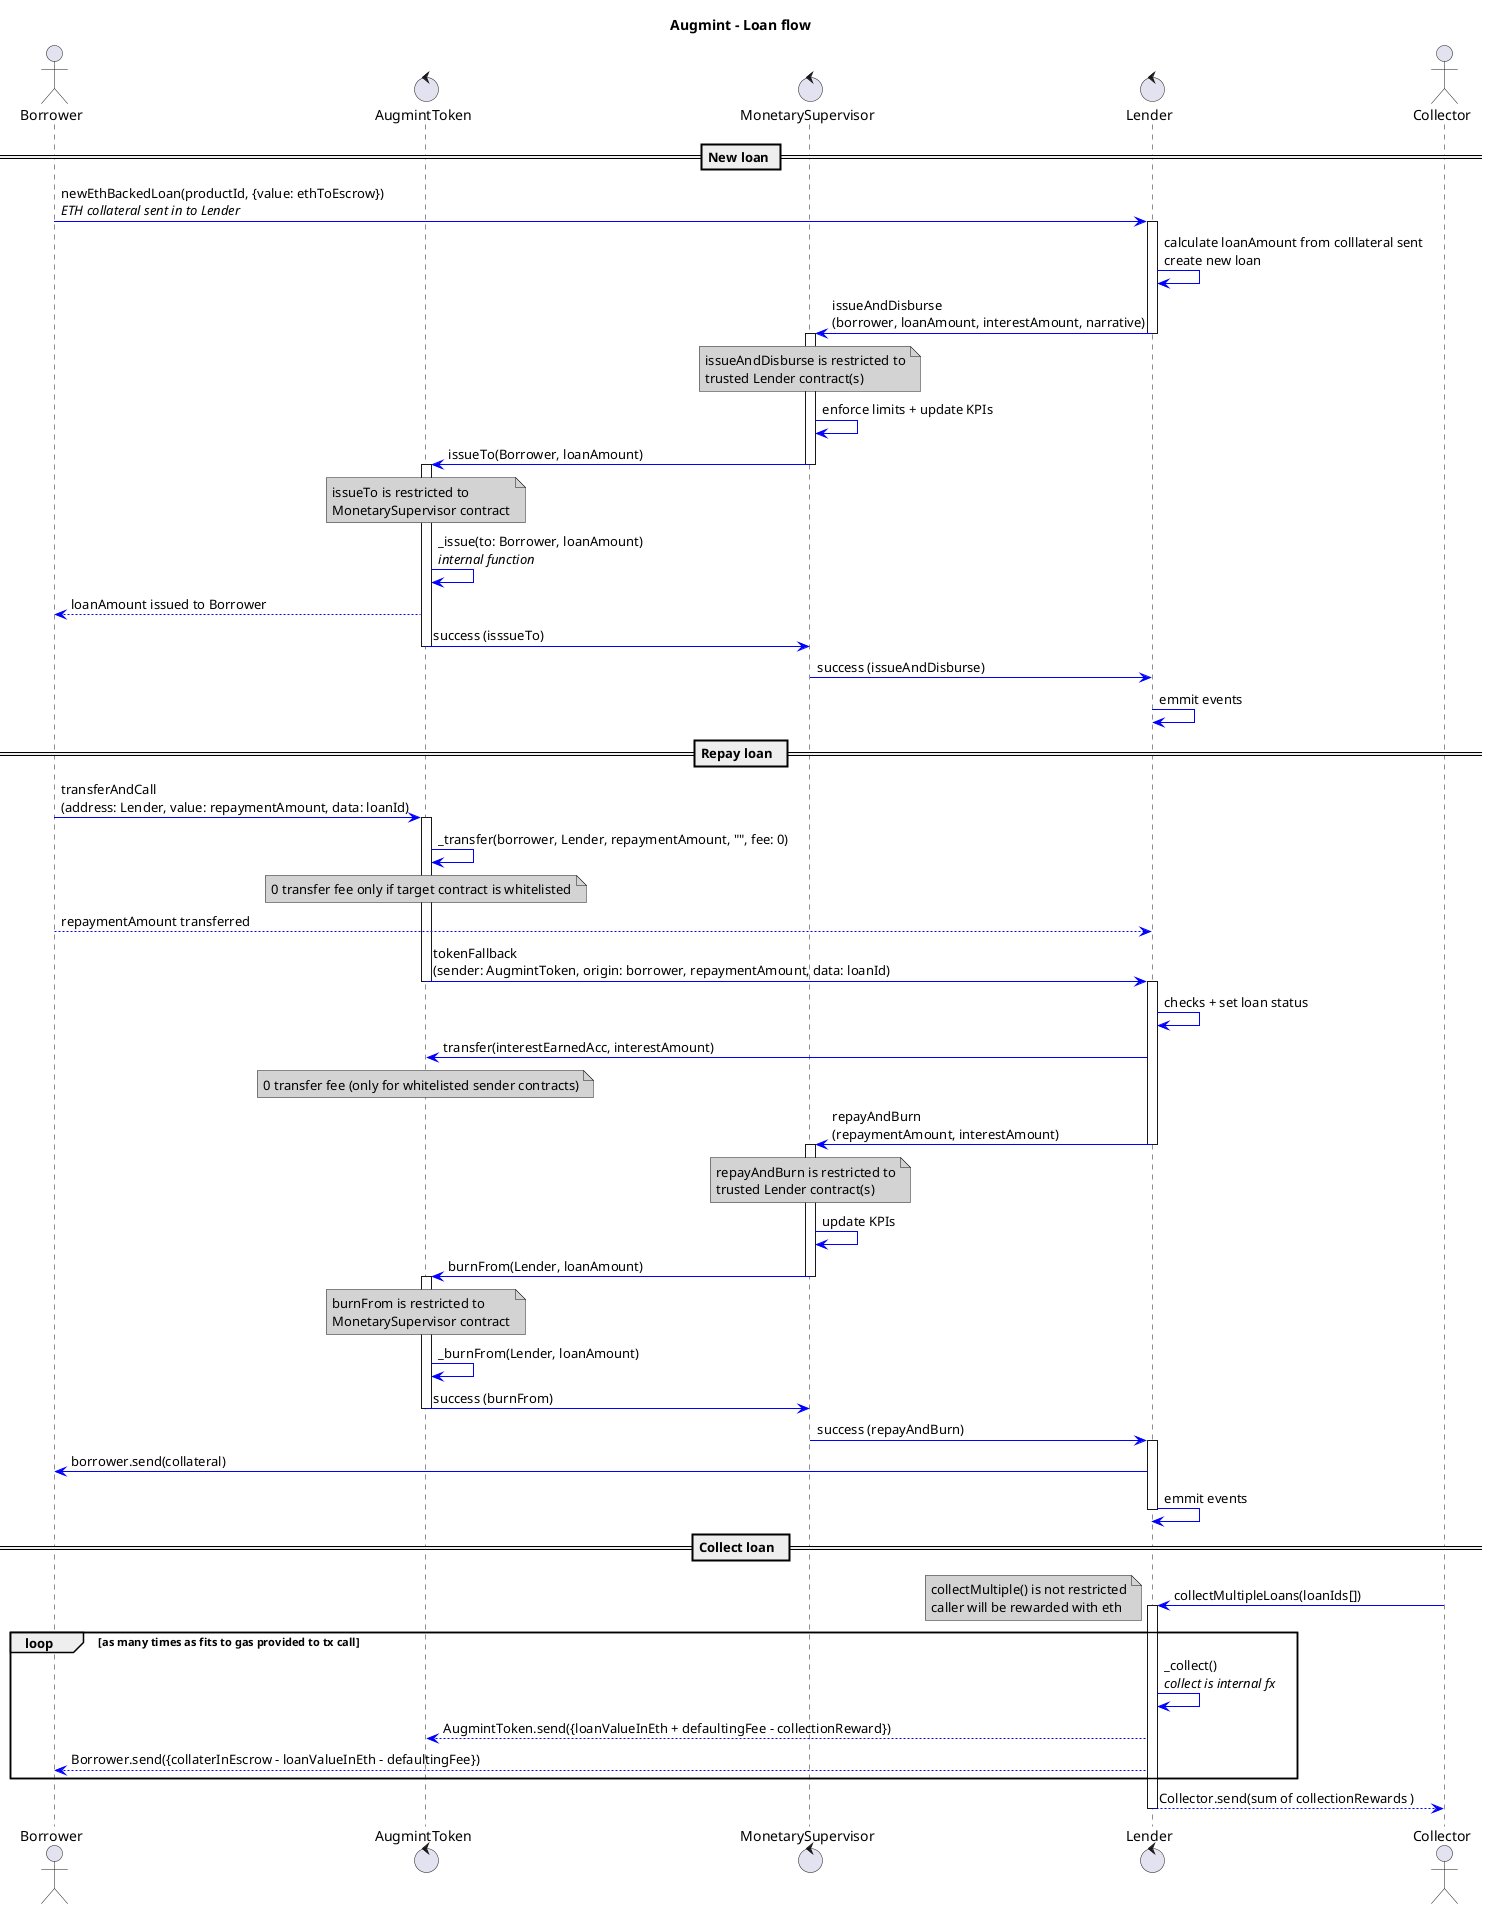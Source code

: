 @startuml
title **Augmint** - Loan flow
skinparam ArrowColor #blue
skinparam noteBackgroundColor #lightgrey

actor Borrower
control AugmintToken
control MonetarySupervisor
control Lender
actor Collector

== New loan ==
Borrower -> Lender : newEthBackedLoan(productId, {value: ethToEscrow})\n//ETH collateral sent in to Lender//

activate Lender
    Lender -> Lender : calculate loanAmount from colllateral sent\ncreate new loan
    Lender -> MonetarySupervisor : issueAndDisburse\n(borrower, loanAmount, interestAmount, narrative)
deactivate Lender

activate MonetarySupervisor
    note over MonetarySupervisor
        issueAndDisburse is restricted to
        trusted Lender contract(s)
    end note
    MonetarySupervisor -> MonetarySupervisor : enforce limits + update KPIs
    MonetarySupervisor -> AugmintToken : issueTo(Borrower, loanAmount)
deactivate MonetarySupervisor

activate AugmintToken
    note over AugmintToken
        issueTo is restricted to
        MonetarySupervisor contract
    end note
    AugmintToken -> AugmintToken : _issue(to: Borrower, loanAmount)\n//internal function//
    AugmintToken --> Borrower : loanAmount issued to Borrower
    AugmintToken -> MonetarySupervisor : success (isssueTo)
deactivate AugmintToken

MonetarySupervisor -> Lender : success (issueAndDisburse)

Lender -> Lender : emmit events



== Repay loan  ==
Borrower -> AugmintToken : transferAndCall\n(address: Lender, value: repaymentAmount, data: loanId)

activate AugmintToken
    AugmintToken -> AugmintToken : _transfer(borrower, Lender, repaymentAmount, "", fee: 0)
    note over AugmintToken
        0 transfer fee only if target contract is whitelisted
    end note
    Borrower --> Lender : repaymentAmount transferred
    AugmintToken -> Lender : tokenFallback\n(sender: AugmintToken, origin: borrower, repaymentAmount, data: loanId)
deactivate AugmintToken

activate Lender
    Lender -> Lender : checks + set loan status
    Lender -> AugmintToken : transfer(interestEarnedAcc, interestAmount)
    note over AugmintToken
        0 transfer fee (only for whitelisted sender contracts)
    end note
    Lender -> MonetarySupervisor : repayAndBurn\n(repaymentAmount, interestAmount)
    note over MonetarySupervisor
        repayAndBurn is restricted to
        trusted Lender contract(s)
    end note
deactivate Lender

activate MonetarySupervisor
    MonetarySupervisor -> MonetarySupervisor : update KPIs
    MonetarySupervisor -> AugmintToken : burnFrom(Lender, loanAmount)
    note over AugmintToken
        burnFrom is restricted to
        MonetarySupervisor contract
    end note
deactivate MonetarySupervisor

activate AugmintToken
    AugmintToken -> AugmintToken : _burnFrom(Lender, loanAmount)
    AugmintToken -> MonetarySupervisor : success (burnFrom)
deactivate AugmintToken

MonetarySupervisor -> Lender : success (repayAndBurn)

activate Lender
Lender -> Borrower : borrower.send(collateral)
Lender -> Lender : emmit events
deactivate Lender

== Collect loan  ==
Collector -> Lender : collectMultipleLoans(loanIds[])
note left
    collectMultiple() is not restricted
    caller will be rewarded with eth
end note
activate Lender

loop as many times as fits to gas provided to tx call
    Lender -> Lender : _collect()\n//collect is internal fx//
    Lender --> AugmintToken : AugmintToken.send({loanValueInEth + defaultingFee - collectionReward})
    Lender --> Borrower : Borrower.send({collaterInEscrow - loanValueInEth - defaultingFee})
end
Lender --> Collector : Collector.send(sum of collectionRewards )

deactivate Lender
@enduml

